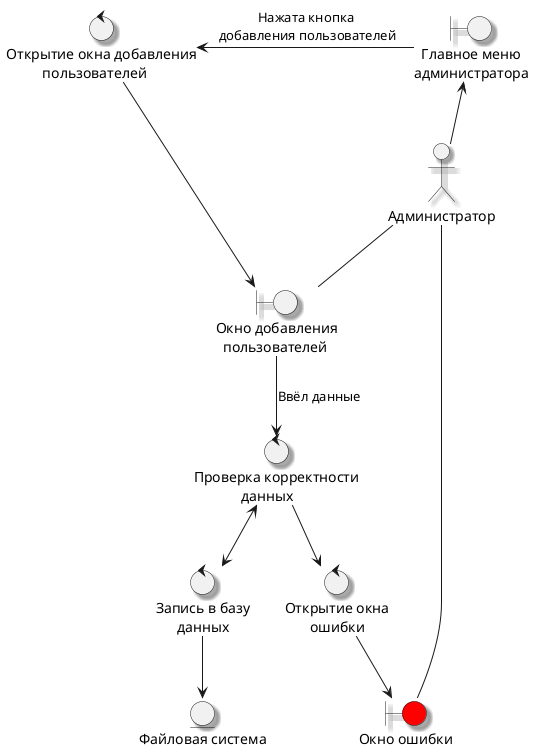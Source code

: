 @startuml 
skinparam Shadowing true
actor "Администратор" as admin
boundary "  Главное меню\nадминистратора" as mainMenuAd
boundary "Окно добавления\n  пользователей" as addUserWindow
boundary "Окно ошибки" as errorWindow #Red


control "Открытие окна добавления\n          пользователей" as addUserWindowControl
control "Запись в базу\n      данных" as writeToDatabase
control "Проверка корректности\n             данных" as checkCorrectData
control "Открытие окна\n       ошибки" as openErrorWindow
entity "Файловая система" as fs


admin -u-> mainMenuAd
mainMenuAd -l-> addUserWindowControl : Нажата кнопка\n добавления пользователей
addUserWindowControl -r-> addUserWindow

addUserWindow -d-> checkCorrectData : Ввёл данные
checkCorrectData --> openErrorWindow
openErrorWindow --> errorWindow
checkCorrectData <-d-> writeToDatabase
writeToDatabase --> fs

admin -- errorWindow
admin -- addUserWindow
@enduml